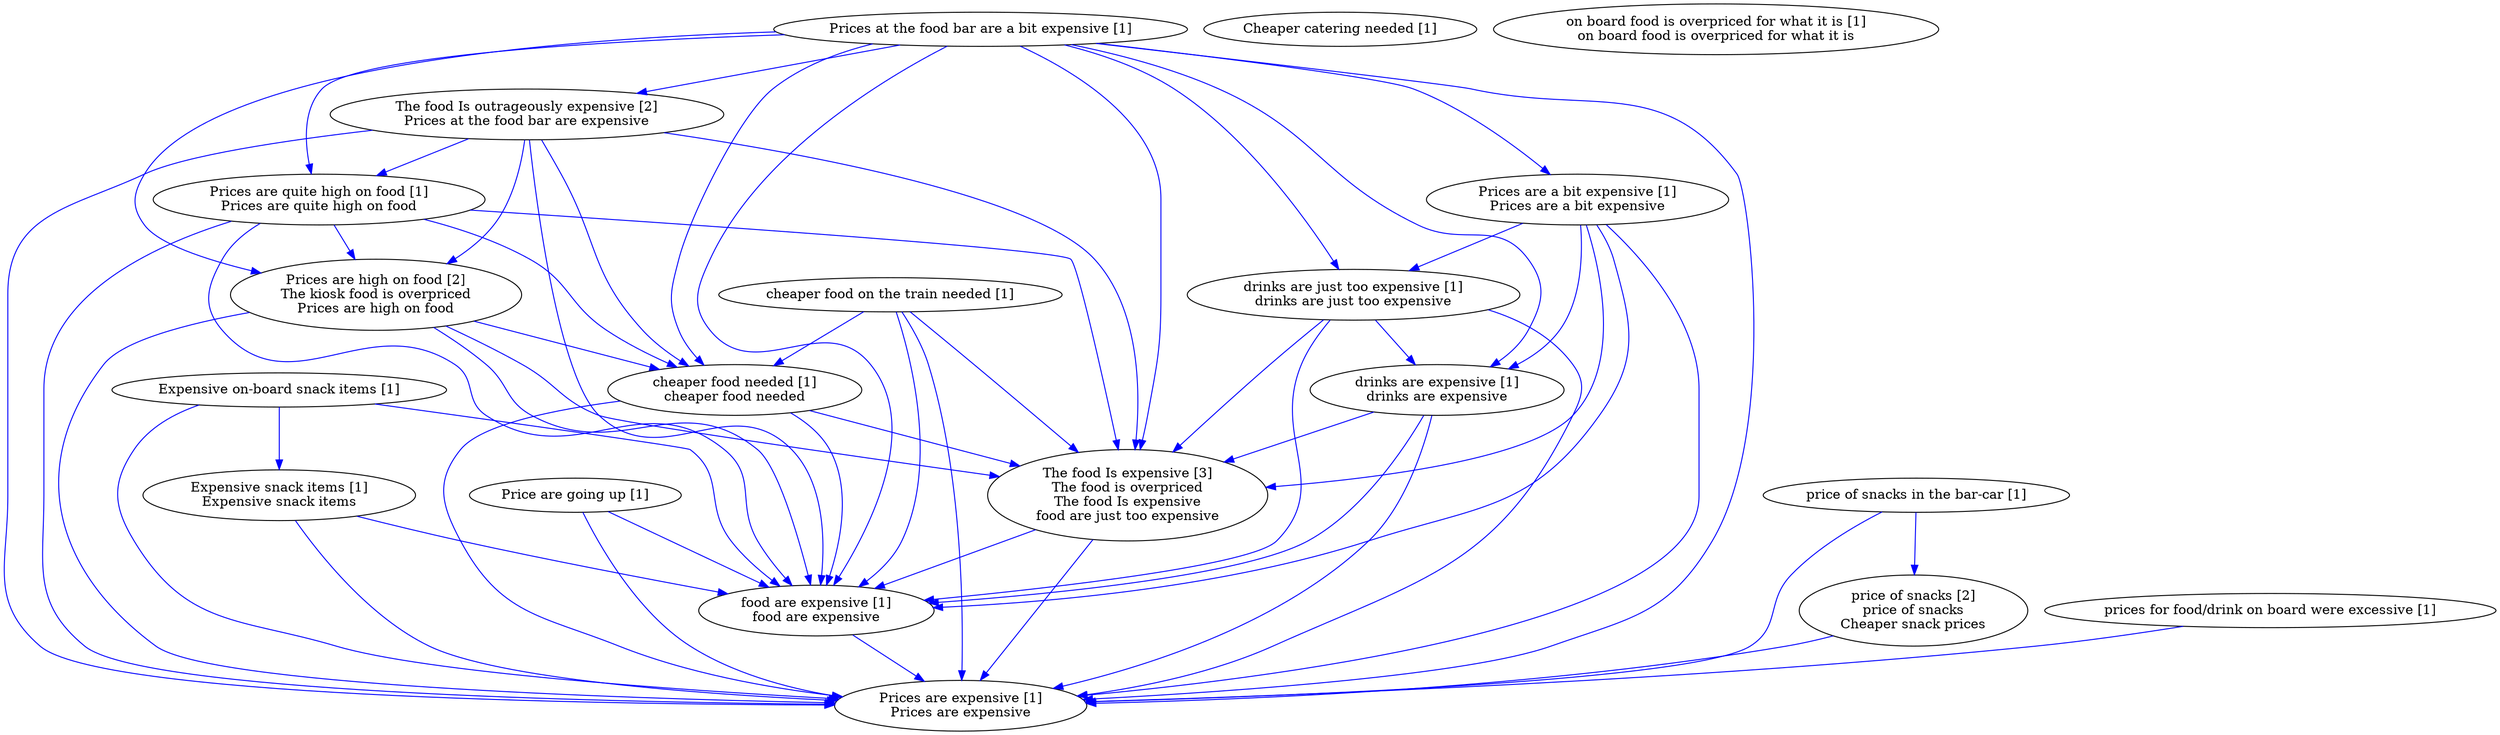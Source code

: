 digraph collapsedGraph {
"Prices are high on food [2]\nThe kiosk food is overpriced\nPrices are high on food""The food Is outrageously expensive [2]\nPrices at the food bar are expensive""The food Is expensive [3]\nThe food is overpriced\nThe food Is expensive\nfood are just too expensive""price of snacks [2]\nprice of snacks\nCheaper snack prices""Cheaper catering needed [1]""Expensive on-board snack items [1]""Expensive snack items [1]\nExpensive snack items""Price are going up [1]""Prices are quite high on food [1]\nPrices are quite high on food""Prices at the food bar are a bit expensive [1]""Prices are expensive [1]\nPrices are expensive""Prices are a bit expensive [1]\nPrices are a bit expensive""cheaper food on the train needed [1]""cheaper food needed [1]\ncheaper food needed""drinks are just too expensive [1]\ndrinks are just too expensive""drinks are expensive [1]\ndrinks are expensive""food are expensive [1]\nfood are expensive""on board food is overpriced for what it is [1]\non board food is overpriced for what it is""price of snacks in the bar-car [1]""prices for food/drink on board were excessive [1]""price of snacks [2]\nprice of snacks\nCheaper snack prices" -> "Prices are expensive [1]\nPrices are expensive" [color=blue]
"Prices are high on food [2]\nThe kiosk food is overpriced\nPrices are high on food" -> "cheaper food needed [1]\ncheaper food needed" [color=blue]
"Prices are a bit expensive [1]\nPrices are a bit expensive" -> "drinks are expensive [1]\ndrinks are expensive" [color=blue]
"prices for food/drink on board were excessive [1]" -> "Prices are expensive [1]\nPrices are expensive" [color=blue]
"cheaper food needed [1]\ncheaper food needed" -> "food are expensive [1]\nfood are expensive" [color=blue]
"cheaper food needed [1]\ncheaper food needed" -> "The food Is expensive [3]\nThe food is overpriced\nThe food Is expensive\nfood are just too expensive" [color=blue]
"Prices are quite high on food [1]\nPrices are quite high on food" -> "Prices are high on food [2]\nThe kiosk food is overpriced\nPrices are high on food" [color=blue]
"Prices are quite high on food [1]\nPrices are quite high on food" -> "food are expensive [1]\nfood are expensive" [color=blue]
"Prices are high on food [2]\nThe kiosk food is overpriced\nPrices are high on food" -> "Prices are expensive [1]\nPrices are expensive" [color=blue]
"Prices are quite high on food [1]\nPrices are quite high on food" -> "Prices are expensive [1]\nPrices are expensive" [color=blue]
"Prices are quite high on food [1]\nPrices are quite high on food" -> "The food Is expensive [3]\nThe food is overpriced\nThe food Is expensive\nfood are just too expensive" [color=blue]
"The food Is expensive [3]\nThe food is overpriced\nThe food Is expensive\nfood are just too expensive" -> "food are expensive [1]\nfood are expensive" [color=blue]
"cheaper food on the train needed [1]" -> "The food Is expensive [3]\nThe food is overpriced\nThe food Is expensive\nfood are just too expensive" [color=blue]
"cheaper food on the train needed [1]" -> "food are expensive [1]\nfood are expensive" [color=blue]
"The food Is outrageously expensive [2]\nPrices at the food bar are expensive" -> "Prices are quite high on food [1]\nPrices are quite high on food" [color=blue]
"Prices are quite high on food [1]\nPrices are quite high on food" -> "cheaper food needed [1]\ncheaper food needed" [color=blue]
"Prices are a bit expensive [1]\nPrices are a bit expensive" -> "food are expensive [1]\nfood are expensive" [color=blue]
"food are expensive [1]\nfood are expensive" -> "Prices are expensive [1]\nPrices are expensive" [color=blue]
"The food Is outrageously expensive [2]\nPrices at the food bar are expensive" -> "cheaper food needed [1]\ncheaper food needed" [color=blue]
"drinks are expensive [1]\ndrinks are expensive" -> "Prices are expensive [1]\nPrices are expensive" [color=blue]
"The food Is expensive [3]\nThe food is overpriced\nThe food Is expensive\nfood are just too expensive" -> "Prices are expensive [1]\nPrices are expensive" [color=blue]
"drinks are expensive [1]\ndrinks are expensive" -> "The food Is expensive [3]\nThe food is overpriced\nThe food Is expensive\nfood are just too expensive" [color=blue]
"The food Is outrageously expensive [2]\nPrices at the food bar are expensive" -> "Prices are expensive [1]\nPrices are expensive" [color=blue]
"drinks are expensive [1]\ndrinks are expensive" -> "food are expensive [1]\nfood are expensive" [color=blue]
"Expensive on-board snack items [1]" -> "Prices are expensive [1]\nPrices are expensive" [color=blue]
"Prices are high on food [2]\nThe kiosk food is overpriced\nPrices are high on food" -> "food are expensive [1]\nfood are expensive" [color=blue]
"Prices are high on food [2]\nThe kiosk food is overpriced\nPrices are high on food" -> "The food Is expensive [3]\nThe food is overpriced\nThe food Is expensive\nfood are just too expensive" [color=blue]
"The food Is outrageously expensive [2]\nPrices at the food bar are expensive" -> "Prices are high on food [2]\nThe kiosk food is overpriced\nPrices are high on food" [color=blue]
"Prices are a bit expensive [1]\nPrices are a bit expensive" -> "drinks are just too expensive [1]\ndrinks are just too expensive" [color=blue]
"Prices are a bit expensive [1]\nPrices are a bit expensive" -> "The food Is expensive [3]\nThe food is overpriced\nThe food Is expensive\nfood are just too expensive" [color=blue]
"The food Is outrageously expensive [2]\nPrices at the food bar are expensive" -> "The food Is expensive [3]\nThe food is overpriced\nThe food Is expensive\nfood are just too expensive" [color=blue]
"price of snacks in the bar-car [1]" -> "Prices are expensive [1]\nPrices are expensive" [color=blue]
"The food Is outrageously expensive [2]\nPrices at the food bar are expensive" -> "food are expensive [1]\nfood are expensive" [color=blue]
"drinks are just too expensive [1]\ndrinks are just too expensive" -> "The food Is expensive [3]\nThe food is overpriced\nThe food Is expensive\nfood are just too expensive" [color=blue]
"Prices at the food bar are a bit expensive [1]" -> "cheaper food needed [1]\ncheaper food needed" [color=blue]
"price of snacks in the bar-car [1]" -> "price of snacks [2]\nprice of snacks\nCheaper snack prices" [color=blue]
"Prices at the food bar are a bit expensive [1]" -> "Prices are quite high on food [1]\nPrices are quite high on food" [color=blue]
"Price are going up [1]" -> "food are expensive [1]\nfood are expensive" [color=blue]
"drinks are just too expensive [1]\ndrinks are just too expensive" -> "Prices are expensive [1]\nPrices are expensive" [color=blue]
"drinks are just too expensive [1]\ndrinks are just too expensive" -> "food are expensive [1]\nfood are expensive" [color=blue]
"Prices at the food bar are a bit expensive [1]" -> "Prices are high on food [2]\nThe kiosk food is overpriced\nPrices are high on food" [color=blue]
"Expensive on-board snack items [1]" -> "food are expensive [1]\nfood are expensive" [color=blue]
"Prices at the food bar are a bit expensive [1]" -> "The food Is outrageously expensive [2]\nPrices at the food bar are expensive" [color=blue]
"Prices at the food bar are a bit expensive [1]" -> "The food Is expensive [3]\nThe food is overpriced\nThe food Is expensive\nfood are just too expensive" [color=blue]
"Prices at the food bar are a bit expensive [1]" -> "food are expensive [1]\nfood are expensive" [color=blue]
"Price are going up [1]" -> "Prices are expensive [1]\nPrices are expensive" [color=blue]
"Expensive snack items [1]\nExpensive snack items" -> "Prices are expensive [1]\nPrices are expensive" [color=blue]
"Expensive snack items [1]\nExpensive snack items" -> "food are expensive [1]\nfood are expensive" [color=blue]
"Expensive on-board snack items [1]" -> "Expensive snack items [1]\nExpensive snack items" [color=blue]
"Prices at the food bar are a bit expensive [1]" -> "Prices are a bit expensive [1]\nPrices are a bit expensive" [color=blue]
"Prices are a bit expensive [1]\nPrices are a bit expensive" -> "Prices are expensive [1]\nPrices are expensive" [color=blue]
"Prices at the food bar are a bit expensive [1]" -> "Prices are expensive [1]\nPrices are expensive" [color=blue]
"cheaper food on the train needed [1]" -> "cheaper food needed [1]\ncheaper food needed" [color=blue]
"drinks are just too expensive [1]\ndrinks are just too expensive" -> "drinks are expensive [1]\ndrinks are expensive" [color=blue]
"Prices at the food bar are a bit expensive [1]" -> "drinks are expensive [1]\ndrinks are expensive" [color=blue]
"Prices at the food bar are a bit expensive [1]" -> "drinks are just too expensive [1]\ndrinks are just too expensive" [color=blue]
"cheaper food on the train needed [1]" -> "Prices are expensive [1]\nPrices are expensive" [color=blue]
"cheaper food needed [1]\ncheaper food needed" -> "Prices are expensive [1]\nPrices are expensive" [color=blue]
}